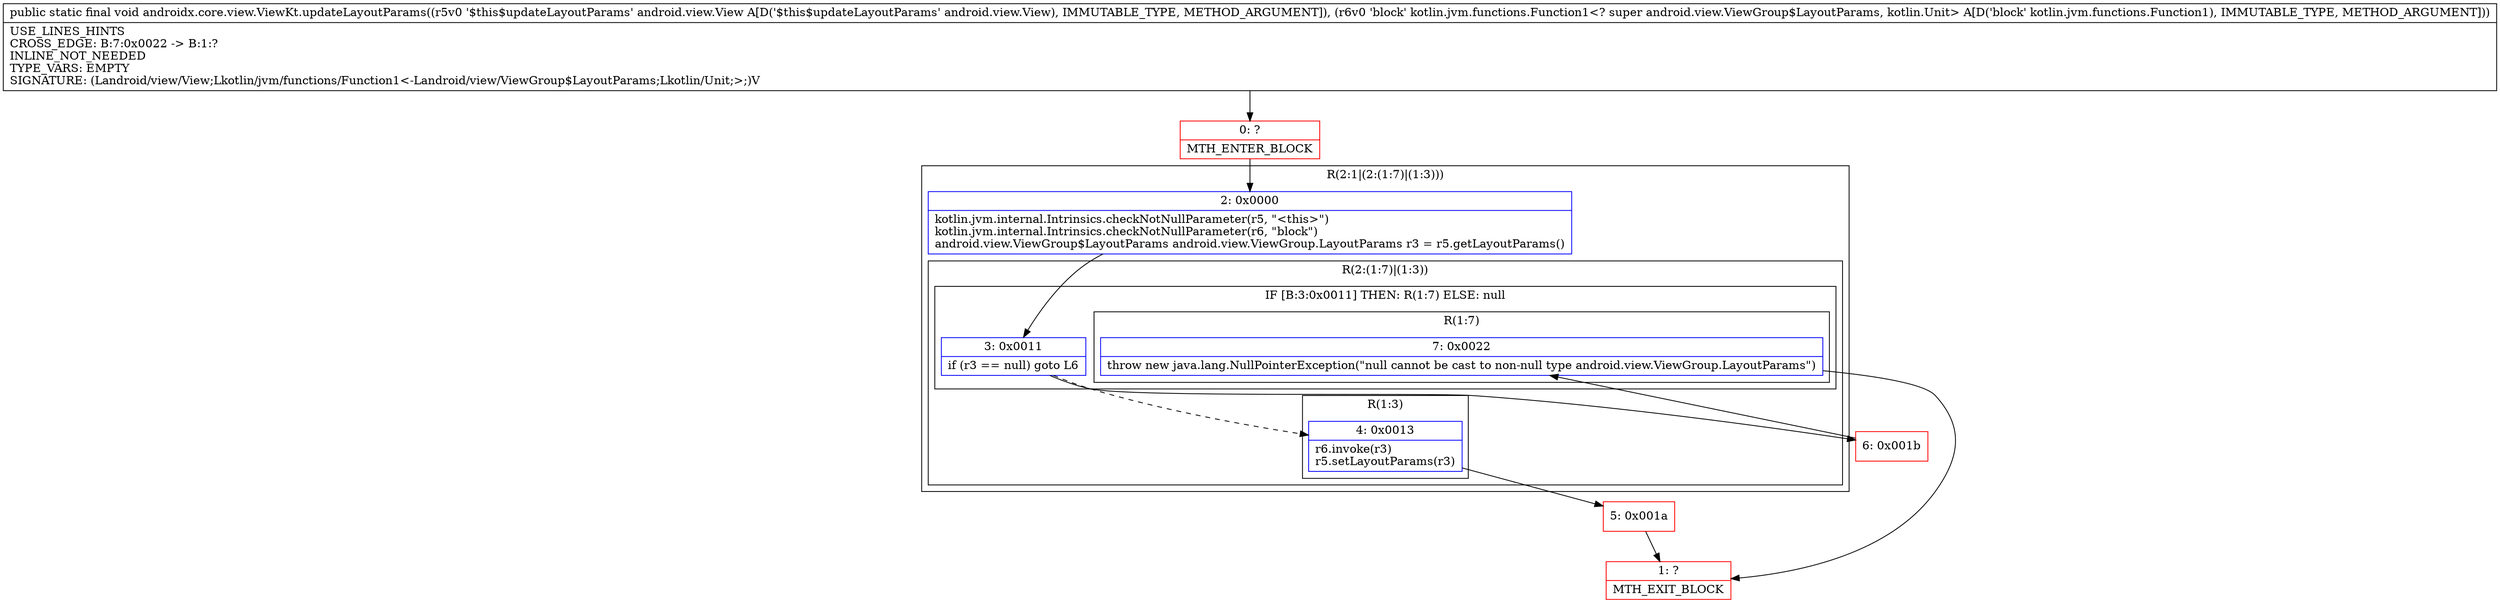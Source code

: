 digraph "CFG forandroidx.core.view.ViewKt.updateLayoutParams(Landroid\/view\/View;Lkotlin\/jvm\/functions\/Function1;)V" {
subgraph cluster_Region_596995136 {
label = "R(2:1|(2:(1:7)|(1:3)))";
node [shape=record,color=blue];
Node_2 [shape=record,label="{2\:\ 0x0000|kotlin.jvm.internal.Intrinsics.checkNotNullParameter(r5, \"\<this\>\")\lkotlin.jvm.internal.Intrinsics.checkNotNullParameter(r6, \"block\")\landroid.view.ViewGroup$LayoutParams android.view.ViewGroup.LayoutParams r3 = r5.getLayoutParams()\l}"];
subgraph cluster_Region_578386522 {
label = "R(2:(1:7)|(1:3))";
node [shape=record,color=blue];
subgraph cluster_IfRegion_1543096813 {
label = "IF [B:3:0x0011] THEN: R(1:7) ELSE: null";
node [shape=record,color=blue];
Node_3 [shape=record,label="{3\:\ 0x0011|if (r3 == null) goto L6\l}"];
subgraph cluster_Region_77101271 {
label = "R(1:7)";
node [shape=record,color=blue];
Node_7 [shape=record,label="{7\:\ 0x0022|throw new java.lang.NullPointerException(\"null cannot be cast to non\-null type android.view.ViewGroup.LayoutParams\")\l}"];
}
}
subgraph cluster_Region_791746287 {
label = "R(1:3)";
node [shape=record,color=blue];
Node_4 [shape=record,label="{4\:\ 0x0013|r6.invoke(r3)\lr5.setLayoutParams(r3)\l}"];
}
}
}
Node_0 [shape=record,color=red,label="{0\:\ ?|MTH_ENTER_BLOCK\l}"];
Node_5 [shape=record,color=red,label="{5\:\ 0x001a}"];
Node_1 [shape=record,color=red,label="{1\:\ ?|MTH_EXIT_BLOCK\l}"];
Node_6 [shape=record,color=red,label="{6\:\ 0x001b}"];
MethodNode[shape=record,label="{public static final void androidx.core.view.ViewKt.updateLayoutParams((r5v0 '$this$updateLayoutParams' android.view.View A[D('$this$updateLayoutParams' android.view.View), IMMUTABLE_TYPE, METHOD_ARGUMENT]), (r6v0 'block' kotlin.jvm.functions.Function1\<? super android.view.ViewGroup$LayoutParams, kotlin.Unit\> A[D('block' kotlin.jvm.functions.Function1), IMMUTABLE_TYPE, METHOD_ARGUMENT]))  | USE_LINES_HINTS\lCROSS_EDGE: B:7:0x0022 \-\> B:1:?\lINLINE_NOT_NEEDED\lTYPE_VARS: EMPTY\lSIGNATURE: (Landroid\/view\/View;Lkotlin\/jvm\/functions\/Function1\<\-Landroid\/view\/ViewGroup$LayoutParams;Lkotlin\/Unit;\>;)V\l}"];
MethodNode -> Node_0;Node_2 -> Node_3;
Node_3 -> Node_4[style=dashed];
Node_3 -> Node_6;
Node_7 -> Node_1;
Node_4 -> Node_5;
Node_0 -> Node_2;
Node_5 -> Node_1;
Node_6 -> Node_7;
}


